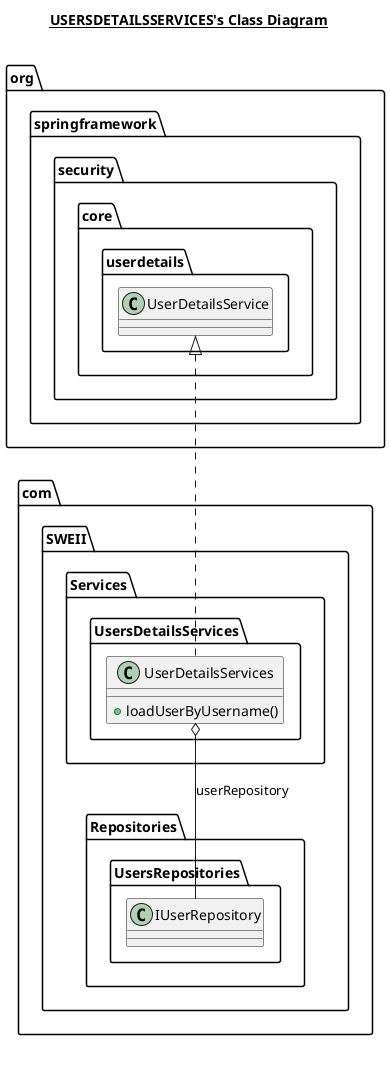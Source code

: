 @startuml

title __USERSDETAILSSERVICES's Class Diagram__\n

  namespace com.SWEII {
    namespace Services.UsersDetailsServices {
      class com.SWEII.Services.UsersDetailsServices.UserDetailsServices {
          + loadUserByUsername()
      }
    }
  }
  

  com.SWEII.Services.UsersDetailsServices.UserDetailsServices .up.|> org.springframework.security.core.userdetails.UserDetailsService
  com.SWEII.Services.UsersDetailsServices.UserDetailsServices o-- com.SWEII.Repositories.UsersRepositories.IUserRepository : userRepository


right footer


endfooter

@enduml
